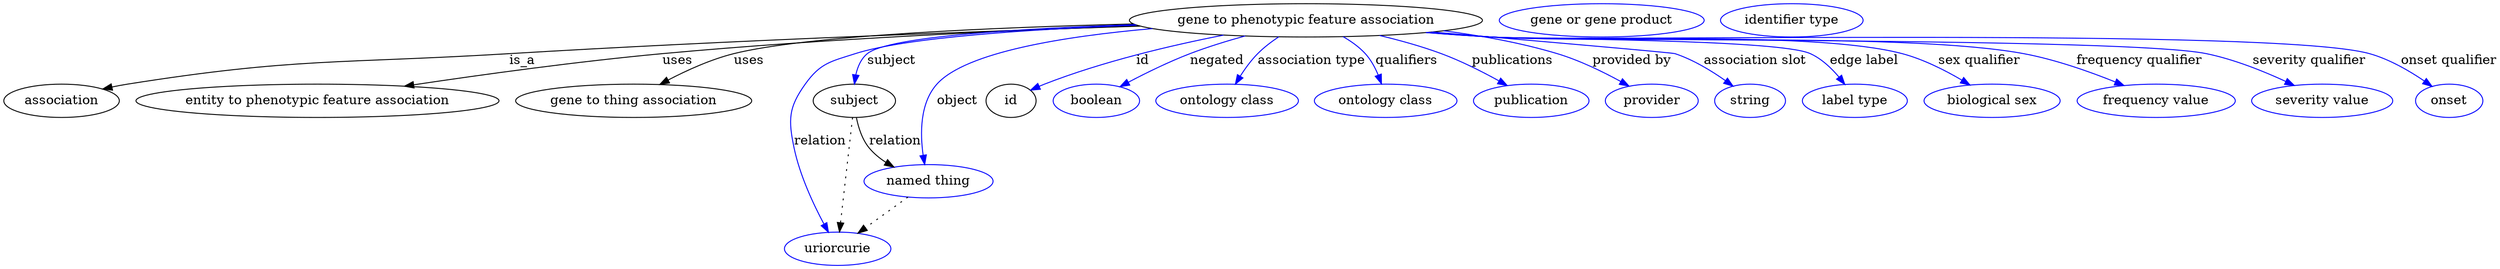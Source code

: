 digraph {
	graph [bb="0,0,2185.2,281"];
	node [label="\N"];
	"gene to phenotypic feature association"	 [height=0.5,
		label="gene to phenotypic feature association",
		pos="1147.4,263",
		width=4.046];
	association	 [height=0.5,
		pos="49.402,177",
		width=1.3723];
	"gene to phenotypic feature association" -> association	 [label=is_a,
		lp="447.68,220",
		pos="e,85.622,189.29 1007.5,257.86 863.97,252.13 634.14,241.7 435.85,227 290.02,216.19 251.81,223.59 108.4,195 104.21,194.16 99.885,193.15 \
95.578,192.04"];
	"entity to phenotypic feature association"	 [height=0.5,
		pos="266.4,177",
		width=4.1417];
	"gene to phenotypic feature association" -> "entity to phenotypic feature association"	 [label=uses,
		lp="570.46,220",
		pos="e,343.2,192.5 1006,258.67 886.4,253.98 710.72,244.66 558.29,227 488.89,218.96 410.92,205.37 353.04,194.38"];
	"gene to thing association"	 [height=0.5,
		pos="531.4,177",
		width=2.7163];
	"gene to phenotypic feature association" -> "gene to thing association"	 [label=uses,
		lp="631.46,220",
		pos="e,555.42,194.62 1003.2,260.37 871.93,256.66 688.47,247.84 619.29,227 599.72,221.1 579.77,210.23 563.83,200.12"];
	subject	 [height=0.5,
		pos="727.4,177",
		width=0.97656];
	"gene to phenotypic feature association" -> subject	 [color=blue,
		label=subject,
		lp="765.23,220",
		pos="e,728.85,195.08 1007.6,257.9 899.72,252.74 765.45,243.17 744.75,227 737.85,221.61 733.68,213.31 731.17,205.01",
		style=solid];
	relation	 [color=blue,
		height=0.5,
		label=uriorcurie,
		pos="711.4,18",
		width=1.2492];
	"gene to phenotypic feature association" -> relation	 [color=blue,
		label=relation,
		lp="698.78,134",
		pos="e,703.72,36.096 1006.7,258.28 906.34,253.51 780.7,244.28 731.4,227 707.21,218.52 696.88,216.81 683.4,195 667.43,169.17 671.97,157.01 \
676.64,127 681.07,98.536 691.64,67.339 699.97,45.642",
		style=solid];
	object	 [color=blue,
		height=0.5,
		label="named thing",
		pos="793.4,91",
		width=1.5019];
	"gene to phenotypic feature association" -> object	 [color=blue,
		label=object,
		lp="824.51,177",
		pos="e,793.37,109.44 1023.7,253.36 938.84,244.03 836.43,226.52 807.19,195 797.3,184.33 794.38,146.46 793.59,119.51",
		style=solid];
	id	 [height=0.5,
		pos="877.4,177",
		width=0.75];
	"gene to phenotypic feature association" -> id	 [color=blue,
		label=id,
		lp="1007.8,220",
		pos="e,898.88,188.34 1077.6,247.13 1030.4,235.31 966.98,217.38 913.4,195 911.61,194.25 909.79,193.46 907.96,192.63",
		style=solid];
	negated	 [color=blue,
		height=0.5,
		label=boolean,
		pos="960.4,177",
		width=1.0584];
	"gene to phenotypic feature association" -> negated	 [color=blue,
		label=negated,
		lp="1072.2,220",
		pos="e,983.8,191.4 1096.9,246.07 1081.6,240.48 1064.9,233.91 1049.9,227 1030.4,218.02 1009.4,206.4 992.63,196.62",
		style=solid];
	"association type"	 [color=blue,
		height=0.5,
		label="ontology class",
		pos="1077.4,177",
		width=1.6931];
	"gene to phenotypic feature association" -> "association type"	 [color=blue,
		label="association type",
		lp="1151.3,220",
		pos="e,1085.7,195.07 1123.5,244.89 1117.2,239.52 1110.8,233.37 1105.6,227 1099.9,220.1 1094.8,211.9 1090.5,204.17",
		style=solid];
	qualifiers	 [color=blue,
		height=0.5,
		label="ontology class",
		pos="1217.4,177",
		width=1.6931];
	"gene to phenotypic feature association" -> qualifiers	 [color=blue,
		label=qualifiers,
		lp="1230.5,220",
		pos="e,1211.9,195.35 1176.2,245.18 1183.1,239.94 1190,233.77 1195.4,227 1200.6,220.42 1204.9,212.4 1208.2,204.74",
		style=solid];
	publications	 [color=blue,
		height=0.5,
		label=publication,
		pos="1346.4,177",
		width=1.3859];
	"gene to phenotypic feature association" -> publications	 [color=blue,
		label=publications,
		lp="1321.6,220",
		pos="e,1322.3,192.92 1207.5,246.51 1224.9,241.05 1243.7,234.43 1260.4,227 1278.6,218.92 1297.9,207.97 1313.5,198.38",
		style=solid];
	"provided by"	 [color=blue,
		height=0.5,
		label=provider,
		pos="1454.4,177",
		width=1.1129];
	"gene to phenotypic feature association" -> "provided by"	 [color=blue,
		label="provided by",
		lp="1426,220",
		pos="e,1431.1,191.93 1257.2,251.12 1290.5,245.71 1327,237.98 1359.4,227 1381.4,219.57 1404.4,207.57 1422.3,197.18",
		style=solid];
	"association slot"	 [color=blue,
		height=0.5,
		label=string,
		pos="1542.4,177",
		width=0.8403];
	"gene to phenotypic feature association" -> "association slot"	 [color=blue,
		label="association slot",
		lp="1534.4,220",
		pos="e,1524.5,191.71 1253,250.57 1269.2,248.69 1285.8,246.78 1301.4,245 1373.4,236.79 1395,250.99 1463.4,227 1482.5,220.31 1501.7,208.29 \
1516.4,197.71",
		style=solid];
	"edge label"	 [color=blue,
		height=0.5,
		label="label type",
		pos="1635.4,177",
		width=1.2425];
	"gene to phenotypic feature association" -> "edge label"	 [color=blue,
		label="edge label",
		lp="1632,220",
		pos="e,1621.9,194.64 1250.5,250.2 1267.5,248.31 1284.9,246.49 1301.4,245 1363.5,239.38 1524.1,251.6 1581.4,227 1594.2,221.51 1605.9,211.65 \
1615.1,202.12",
		style=solid];
	"sex qualifier"	 [color=blue,
		height=0.5,
		label="biological sex",
		pos="1757.4,177",
		width=1.652];
	"gene to phenotypic feature association" -> "sex qualifier"	 [color=blue,
		label="sex qualifier",
		lp="1733.8,220",
		pos="e,1733.4,193.76 1249.6,250.08 1266.9,248.18 1284.6,246.39 1301.4,245 1381.9,238.31 1586.6,248.65 1664.4,227 1685.8,221.06 1707.7,\
209.57 1724.9,199.11",
		style=solid];
	"frequency qualifier"	 [color=blue,
		height=0.5,
		label="frequency value",
		pos="1901.4,177",
		width=1.8561];
	"gene to phenotypic feature association" -> "frequency qualifier"	 [color=blue,
		label="frequency qualifier",
		lp="1873.5,220",
		pos="e,1869.4,192.83 1248.8,250.01 1266.3,248.09 1284.4,246.32 1301.4,245 1405.8,236.91 1669.8,248.22 1772.4,227 1802.9,220.7 1835.5,\
207.99 1860.3,196.95",
		style=solid];
	"severity qualifier"	 [color=blue,
		height=0.5,
		label="severity value",
		pos="2045.4,177",
		width=1.6517];
	"gene to phenotypic feature association" -> "severity qualifier"	 [color=blue,
		label="severity qualifier",
		lp="2020.6,220",
		pos="e,2017.1,192.93 1247.9,249.96 1265.7,248.02 1284.1,246.26 1301.4,245 1440.9,234.87 1793.9,257.43 1930.4,227 1957.5,220.95 1986.2,\
208.48 2008.2,197.52",
		style=solid];
	"onset qualifier"	 [color=blue,
		height=0.5,
		label=onset,
		pos="2156.4,177",
		width=0.79928];
	"gene to phenotypic feature association" -> "onset qualifier"	 [color=blue,
		label="onset qualifier",
		lp="2143.3,220",
		pos="e,2138.4,191.28 1247.9,249.89 1265.7,247.96 1284.1,246.21 1301.4,245 1386.8,239.03 1989.1,250.45 2071.4,227 2092.7,220.94 2114.1,\
208.28 2130.1,197.21",
		style=solid];
	subject -> relation	 [pos="e,713.22,36.027 725.57,158.76 722.79,131.21 717.51,78.735 714.24,46.223",
		style=dotted];
	subject -> object	 [label=relation,
		lp="767.78,134",
		pos="e,766.71,106.94 731.38,158.65 734.19,148.62 738.71,136.36 745.64,127 749.28,122.08 753.78,117.52 758.54,113.41"];
	"gene to phenotypic feature association_subject"	 [color=blue,
		height=0.5,
		label="gene or gene product",
		pos="1395.4,263",
		width=2.3474];
	object -> relation	 [pos="e,730.03,34.588 774.38,74.069 763.44,64.326 749.53,51.941 737.56,41.291",
		style=dotted];
	association_id	 [color=blue,
		height=0.5,
		label="identifier type",
		pos="1557.4,263",
		width=1.652];
}
